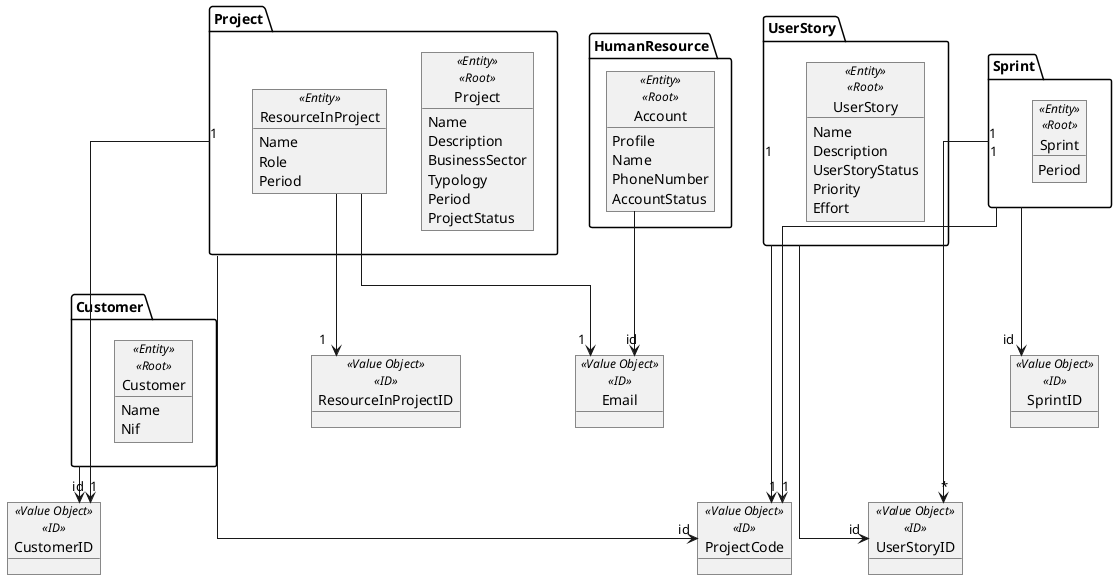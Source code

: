 @startuml
skinparam linetype ortho
package Customer {
    object "Customer" as Customer <<Entity>> <<Root>> {
    Name
    Nif
    }
}

object "CustomerID" as CustomerID <<Value Object>> \n <<ID>> {
}

package Project {
    object "Project" as Project <<Entity>> <<Root>> {
    Name
    Description
    BusinessSector
    Typology
    Period
    ProjectStatus
    }

    object "ResourceInProject" as ResourceInProject <<Entity>> {
    Name
    Role
    Period
    }
}

object "ResourceInProjectID" as ResourceInProjectID <<Value Object>> \n <<ID>> {
}

object "ProjectCode" as ProjectID <<Value Object>> \n <<ID>> {
}

object "UserStoryID" as UserStoryID <<Value Object>> \n <<ID>> {
}

package UserStory {
    object "UserStory" as UserStory <<Entity>> <<Root>> {
    Name
    Description
    UserStoryStatus
    Priority
    Effort
    }
}

package Sprint {
    object "Sprint" as Sprint <<Entity>> <<Root>> {
    Period
    }
}

object "SprintID" as SprintID <<Value Object>> \n <<ID>> {
}

package HumanResource {
    object "Account" as Account <<Entity>> <<Root>> {
    Profile
    Name
    PhoneNumber
    AccountStatus
    }
}

object "Email" as AccountID <<Value Object>> \n <<ID>> {
}

Sprint "1" -d--> "*" UserStoryID
UserStory " " -d-> "id" UserStoryID
Customer " " -d-> "id" CustomerID
Project "1" -d--> "1" CustomerID
Project " " -d--> "id" ProjectID
UserStory "1" --d-> "1" ProjectID
Sprint "1" -d--> "1" ProjectID
Sprint " " -d-> "id" SprintID
Account " " -d-> "id" AccountID
ResourceInProject " " -d-> "1" AccountID
ResourceInProject " " -d-> "1" ResourceInProjectID

@enduml